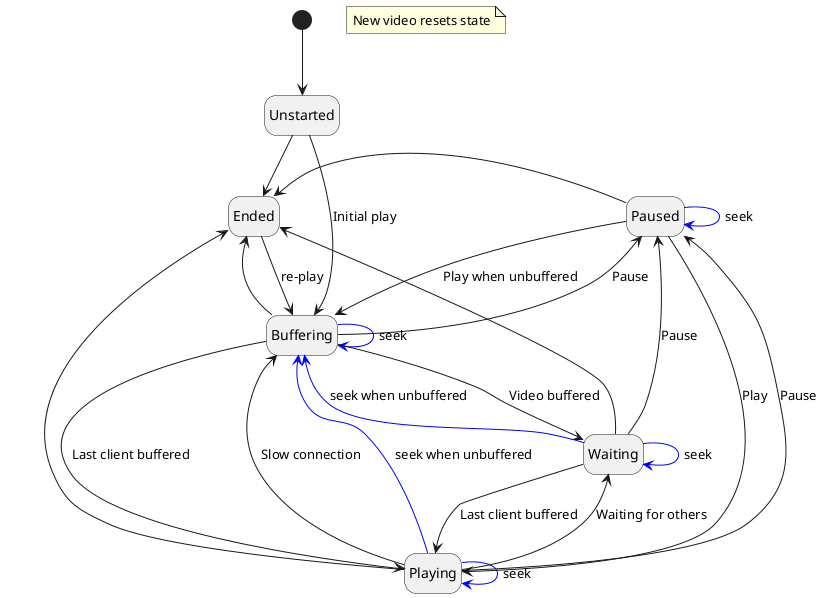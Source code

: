 @startuml Client States

hide empty description

state Unstarted

state Buffering
state Playing
state Paused

state Waiting

state Ended

[*] --> Unstarted

Unstarted --> Buffering : Initial play

Buffering --> Playing : Last client buffered
Buffering --> Paused : Pause

Playing --> Paused : Pause
Playing --> Buffering : Slow connection

Paused --> Buffering : Play when unbuffered
Paused -left-> Playing : Play

Playing --> Ended
Buffering --> Ended
Unstarted --> Ended
Paused -left-> Ended
Waiting --> Ended

Paused -[#blue]-> Paused : seek
Playing -[#blue]-> Buffering : seek when unbuffered
Playing -[#blue]-> Playing : seek
Buffering -[#blue]-> Buffering : seek
Waiting -[#blue]-> Waiting : seek
Waiting -[#blue]-> Buffering : seek when unbuffered

Ended --> Buffering : re-play

Waiting -right-> Playing : Last client buffered
Waiting --> Paused : Pause

Buffering --> Waiting : Video buffered
Playing --> Waiting : Waiting for others

note "New video resets state" as N1

@enduml